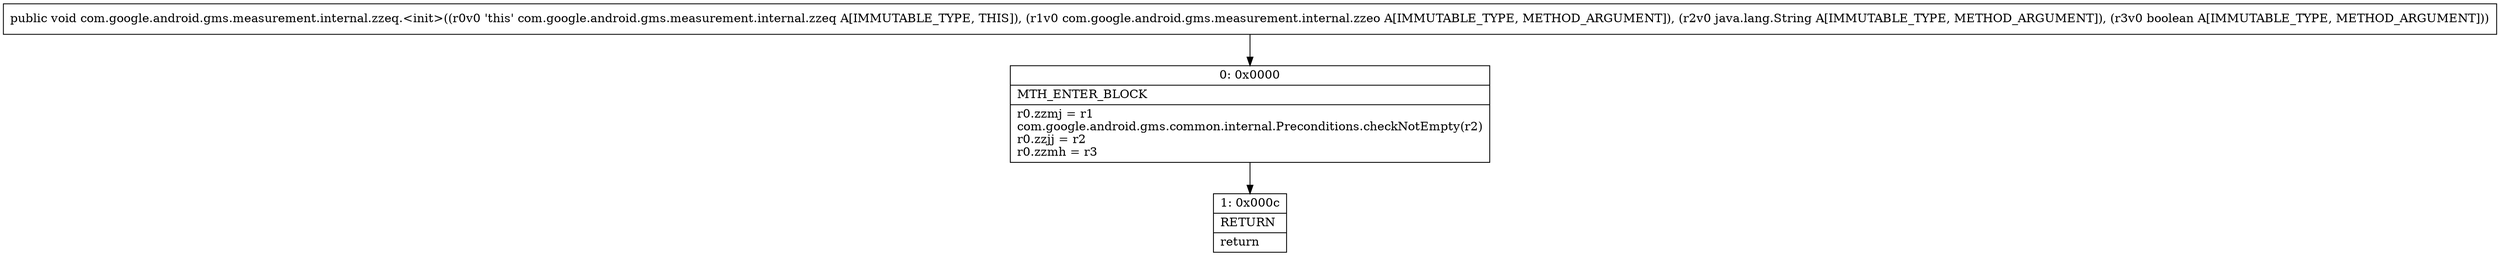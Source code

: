 digraph "CFG forcom.google.android.gms.measurement.internal.zzeq.\<init\>(Lcom\/google\/android\/gms\/measurement\/internal\/zzeo;Ljava\/lang\/String;Z)V" {
Node_0 [shape=record,label="{0\:\ 0x0000|MTH_ENTER_BLOCK\l|r0.zzmj = r1\lcom.google.android.gms.common.internal.Preconditions.checkNotEmpty(r2)\lr0.zzjj = r2\lr0.zzmh = r3\l}"];
Node_1 [shape=record,label="{1\:\ 0x000c|RETURN\l|return\l}"];
MethodNode[shape=record,label="{public void com.google.android.gms.measurement.internal.zzeq.\<init\>((r0v0 'this' com.google.android.gms.measurement.internal.zzeq A[IMMUTABLE_TYPE, THIS]), (r1v0 com.google.android.gms.measurement.internal.zzeo A[IMMUTABLE_TYPE, METHOD_ARGUMENT]), (r2v0 java.lang.String A[IMMUTABLE_TYPE, METHOD_ARGUMENT]), (r3v0 boolean A[IMMUTABLE_TYPE, METHOD_ARGUMENT])) }"];
MethodNode -> Node_0;
Node_0 -> Node_1;
}

